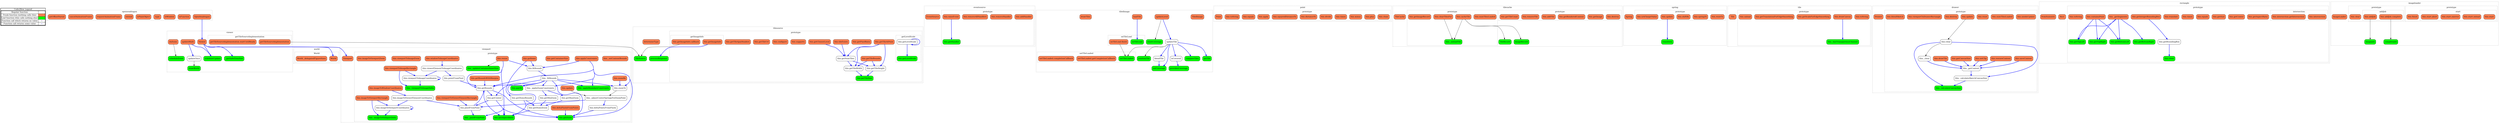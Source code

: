 digraph G {
concentrate = true;
			subgraph legend{
			rank = min;
			label = "legend";
			Legend [shape=none, margin=0, label = <
				<table cellspacing="0" cellpadding="0" border="1"><tr><td>Code2flow Legend</td></tr><tr><td>
				<table cellspacing="0">
				<tr><td>Regular function</td><td width="50px"></td></tr>
				<tr><td>Trunk function (nothing calls this)</td><td bgcolor='coral'></td></tr>
				<tr><td>Leaf function (this calls nothing else)</td><td bgcolor='green'></td></tr>
				<tr><td>Function call which returns no value</td><td>&#8594;</td></tr>
				<tr><td>Function call returns some value</td><td><font color='blue'>&#8594;</font></td></tr>
				</table></td></tr></table>
				>];}
node2 [splines=ortho shape = "rect" style = "rounded,filled" fillcolor = "coral" label = "OpenSeadragon" ];
node6 [splines=ortho shape = "rect" style = "rounded,filled" fillcolor = "coral" label = "isFunction" ];
node8 [splines=ortho shape = "rect" style = "rounded,filled" fillcolor = "coral" label = "isWindow" ];
node10 [splines=ortho shape = "rect" style = "rounded,filled" fillcolor = "coral" label = "type" ];
node12 [splines=ortho shape = "rect" style = "rounded,filled" fillcolor = "coral" label = "isPlainObject" ];
node18 [splines=ortho shape = "rect" style = "rounded,filled" fillcolor = "coral" label = "extend" ];
node21 [splines=ortho shape = "rect" style = "rounded,filled" fillcolor = "coral" label = "requestAnimationFrame" ];
node23 [splines=ortho shape = "rect" style = "rounded,filled" fillcolor = "coral" label = "cancelAnimationFrame" ];
node26 [splines=ortho shape = "rect" style = "rounded,filled" fillcolor = "coral" label = "getOffsetParent" ];
node35 [splines=ortho shape = "rect" style = "rounded,filled" fillcolor = "coral" label = "EventSource" ];
node38 [splines=ortho shape = "rect" style = "rounded,filled" fillcolor = "coral" label = "this.addHandler" ];
node40 [splines=ortho shape = "rect" style = "rounded,filled" fillcolor = "coral" label = "this.removeHandler" ];
node42 [splines=ortho shape = "rect" style = "rounded,filled" fillcolor = "coral" label = "this.removeAllHandlers" ];
node44 [splines=ortho shape = "rect" style = "rounded,filled" fillcolor = "green" label = "this.getHandler" ];
node46 [splines=ortho shape = "rect" style = "rounded,filled" fillcolor = "coral" label = "this.raiseEvent" ];
node52 [splines=ortho shape = "rect" style = "rounded,filled" fillcolor = "coral" label = "TiledImage" ];
node54 [splines=ortho shape = "rect" style = "rounded,filled" fillcolor = "coral" label = "updateLevel" ];
node56 [splines=ortho shape = "rect" style = "rounded" label = "updateTile" ];
node58 [splines=ortho shape = "rect" style = "rounded,filled" fillcolor = "green" label = "getTile" ];
node60 [splines=ortho shape = "rect" style = "rounded,filled" fillcolor = "coral" label = "loadTile" ];
node64 [splines=ortho shape = "rect" style = "rounded,filled" fillcolor = "green" label = "onTileLoad" ];
node63 [splines=ortho shape = "rect" style = "rounded,filled" fillcolor = "coral" label = "onTileLoad.finish" ];
node70 [splines=ortho shape = "rect" style = "rounded,filled" fillcolor = "green" label = "setTileLoaded" ];
node67 [splines=ortho shape = "rect" style = "rounded,filled" fillcolor = "coral" label = "setTileLoaded.getCompletionCallback" ];
node69 [splines=ortho shape = "rect" style = "rounded,filled" fillcolor = "coral" label = "setTileLoaded.completionCallback" ];
node72 [splines=ortho shape = "rect" style = "rounded,filled" fillcolor = "green" label = "positionTile" ];
node74 [splines=ortho shape = "rect" style = "rounded" label = "blendTile" ];
node76 [splines=ortho shape = "rect" style = "rounded,filled" fillcolor = "green" label = "providesCoverage" ];
node78 [splines=ortho shape = "rect" style = "rounded" label = "isCovered" ];
node80 [splines=ortho shape = "rect" style = "rounded,filled" fillcolor = "green" label = "setCoverage" ];
node82 [splines=ortho shape = "rect" style = "rounded,filled" fillcolor = "green" label = "resetCoverage" ];
node84 [splines=ortho shape = "rect" style = "rounded,filled" fillcolor = "green" label = "compareTiles" ];
node86 [splines=ortho shape = "rect" style = "rounded,filled" fillcolor = "coral" label = "drawTiles" ];
node97 [splines=ortho shape = "rect" style = "rounded,filled" fillcolor = "coral" label = "Viewer" ];
node99 [splines=ortho shape = "rect" style = "rounded,filled" fillcolor = "green" label = "_getSafeElemSize" ];
node105 [splines=ortho shape = "rect" style = "rounded,filled" fillcolor = "coral" label = "getTileSourceImplementation" ];
node102 [splines=ortho shape = "rect" style = "rounded,filled" fillcolor = "coral" label = "getTileSourceImplementation.waitUntilReady" ];
node109 [splines=ortho shape = "rect" style = "rounded,filled" fillcolor = "green" label = "scheduleUpdate" ];
node111 [splines=ortho shape = "rect" style = "rounded,filled" fillcolor = "coral" label = "updateMulti" ];
node113 [splines=ortho shape = "rect" style = "rounded" label = "updateOnce" ];
node115 [splines=ortho shape = "rect" style = "rounded,filled" fillcolor = "green" label = "drawWorld" ];
node117 [splines=ortho shape = "rect" style = "rounded,filled" fillcolor = "green" label = "scheduleZoom" ];
node119 [splines=ortho shape = "rect" style = "rounded,filled" fillcolor = "coral" label = "doZoom" ];
node127 [splines=ortho shape = "rect" style = "rounded,filled" fillcolor = "coral" label = "World" ];
node126 [splines=ortho shape = "rect" style = "rounded,filled" fillcolor = "coral" label = "World._delegatedFigureSizes" ];
node133 [splines=ortho shape = "rect" style = "rounded,filled" fillcolor = "coral" label = "Point" ];
node136 [splines=ortho shape = "rect" style = "rounded,filled" fillcolor = "coral" label = "this.clone" ];
node138 [splines=ortho shape = "rect" style = "rounded,filled" fillcolor = "coral" label = "this.plus" ];
node140 [splines=ortho shape = "rect" style = "rounded,filled" fillcolor = "coral" label = "this.minus" ];
node142 [splines=ortho shape = "rect" style = "rounded,filled" fillcolor = "coral" label = "this.times" ];
node144 [splines=ortho shape = "rect" style = "rounded,filled" fillcolor = "coral" label = "this.divide" ];
node146 [splines=ortho shape = "rect" style = "rounded,filled" fillcolor = "coral" label = "this.distanceTo" ];
node148 [splines=ortho shape = "rect" style = "rounded,filled" fillcolor = "coral" label = "this.squaredDistanceTo" ];
node150 [splines=ortho shape = "rect" style = "rounded,filled" fillcolor = "coral" label = "this.apply" ];
node152 [splines=ortho shape = "rect" style = "rounded,filled" fillcolor = "coral" label = "this.equals" ];
node154 [splines=ortho shape = "rect" style = "rounded,filled" fillcolor = "coral" label = "this.toString" ];
node177 [splines=ortho shape = "rect" style = "rounded,filled" fillcolor = "coral" label = "TileCache" ];
node160 [splines=ortho shape = "rect" style = "rounded,filled" fillcolor = "green" label = "TileRecord" ];
node162 [splines=ortho shape = "rect" style = "rounded,filled" fillcolor = "green" label = "ImageRecord" ];
node165 [splines=ortho shape = "rect" style = "rounded,filled" fillcolor = "coral" label = "this.destroy" ];
node167 [splines=ortho shape = "rect" style = "rounded,filled" fillcolor = "coral" label = "this.getImage" ];
node169 [splines=ortho shape = "rect" style = "rounded,filled" fillcolor = "coral" label = "this.getRenderedContext" ];
node171 [splines=ortho shape = "rect" style = "rounded,filled" fillcolor = "coral" label = "this.addTile" ];
node173 [splines=ortho shape = "rect" style = "rounded,filled" fillcolor = "coral" label = "this.removeTile" ];
node175 [splines=ortho shape = "rect" style = "rounded,filled" fillcolor = "coral" label = "this.getTileCount" ];
node180 [splines=ortho shape = "rect" style = "rounded,filled" fillcolor = "coral" label = "this.numTilesLoaded" ];
node182 [splines=ortho shape = "rect" style = "rounded,filled" fillcolor = "coral" label = "this.cacheTile" ];
node184 [splines=ortho shape = "rect" style = "rounded,filled" fillcolor = "coral" label = "this.clearTilesFor" ];
node186 [splines=ortho shape = "rect" style = "rounded,filled" fillcolor = "coral" label = "this.getImageRecord" ];
node188 [splines=ortho shape = "rect" style = "rounded,filled" fillcolor = "green" label = "this._unloadTile" ];
node194 [splines=ortho shape = "rect" style = "rounded,filled" fillcolor = "green" label = "TileSource" ];
node197 [splines=ortho shape = "rect" style = "rounded,filled" fillcolor = "green" label = "this.getTileSize" ];
node199 [splines=ortho shape = "rect" style = "rounded" label = "this.getTileWidth" ];
node201 [splines=ortho shape = "rect" style = "rounded" label = "this.getTileHeight" ];
node206 [splines=ortho shape = "rect" style = "rounded" label = "this.getLevelScale" ];
node205 [splines=ortho shape = "rect" style = "rounded,filled" fillcolor = "green" label = "this.getLevelScale" ];
node208 [splines=ortho shape = "rect" style = "rounded" label = "this.getNumTiles" ];
node210 [splines=ortho shape = "rect" style = "rounded,filled" fillcolor = "coral" label = "this.getPixelRatio" ];
node212 [splines=ortho shape = "rect" style = "rounded,filled" fillcolor = "coral" label = "this.getClosestLevel" ];
node214 [splines=ortho shape = "rect" style = "rounded,filled" fillcolor = "coral" label = "this.getTileAtPoint" ];
node216 [splines=ortho shape = "rect" style = "rounded,filled" fillcolor = "coral" label = "this.getTileBounds" ];
node220 [splines=ortho shape = "rect" style = "rounded,filled" fillcolor = "coral" label = "this.getImageInfo" ];
node219 [splines=ortho shape = "rect" style = "rounded,filled" fillcolor = "coral" label = "this.getImageInfo.callback" ];
node222 [splines=ortho shape = "rect" style = "rounded,filled" fillcolor = "coral" label = "this.supports" ];
node224 [splines=ortho shape = "rect" style = "rounded,filled" fillcolor = "coral" label = "this.configure" ];
node226 [splines=ortho shape = "rect" style = "rounded,filled" fillcolor = "coral" label = "this.getTileUrl" ];
node228 [splines=ortho shape = "rect" style = "rounded,filled" fillcolor = "coral" label = "this.getTileAjaxHeaders" ];
node230 [splines=ortho shape = "rect" style = "rounded,filled" fillcolor = "coral" label = "this.tileExists" ];
node232 [splines=ortho shape = "rect" style = "rounded,filled" fillcolor = "green" label = "processResponse" ];
node234 [splines=ortho shape = "rect" style = "rounded,filled" fillcolor = "coral" label = "determineType" ];
node243 [splines=ortho shape = "rect" style = "rounded,filled" fillcolor = "coral" label = "Spring" ];
node246 [splines=ortho shape = "rect" style = "rounded,filled" fillcolor = "coral" label = "this.resetTo" ];
node248 [splines=ortho shape = "rect" style = "rounded,filled" fillcolor = "coral" label = "this.springTo" ];
node250 [splines=ortho shape = "rect" style = "rounded,filled" fillcolor = "coral" label = "this.shiftBy" ];
node252 [splines=ortho shape = "rect" style = "rounded,filled" fillcolor = "coral" label = "this.update" ];
node254 [splines=ortho shape = "rect" style = "rounded,filled" fillcolor = "coral" label = "this.isAtTargetValue" ];
node256 [splines=ortho shape = "rect" style = "rounded,filled" fillcolor = "green" label = "transform" ];
node262 [splines=ortho shape = "rect" style = "rounded,filled" fillcolor = "coral" label = "Viewport" ];
node265 [splines=ortho shape = "rect" style = "rounded,filled" fillcolor = "coral" label = "this._setContentBounds" ];
node267 [splines=ortho shape = "rect" style = "rounded" label = "this.getHomeZoom" ];
node269 [splines=ortho shape = "rect" style = "rounded" label = "this.getHomeBounds" ];
node271 [splines=ortho shape = "rect" style = "rounded,filled" fillcolor = "coral" label = "this.goHome" ];
node273 [splines=ortho shape = "rect" style = "rounded" label = "this.getMinZoom" ];
node275 [splines=ortho shape = "rect" style = "rounded" label = "this.getMaxZoom" ];
node277 [splines=ortho shape = "rect" style = "rounded,filled" fillcolor = "green" label = "this.getAspectRatio" ];
node279 [splines=ortho shape = "rect" style = "rounded,filled" fillcolor = "coral" label = "this.getContainerSize" ];
node281 [splines=ortho shape = "rect" style = "rounded" label = "this.getBounds" ];
node283 [splines=ortho shape = "rect" style = "rounded,filled" fillcolor = "coral" label = "this.getBoundsWithMargins" ];
node285 [splines=ortho shape = "rect" style = "rounded" label = "this.getCenter" ];
node287 [splines=ortho shape = "rect" style = "rounded,filled" fillcolor = "green" label = "this.getZoom" ];
node289 [splines=ortho shape = "rect" style = "rounded" label = "this._applyZoomConstraints" ];
node291 [splines=ortho shape = "rect" style = "rounded,filled" fillcolor = "green" label = "this._applyBoundaryConstraints" ];
node293 [splines=ortho shape = "rect" style = "rounded,filled" fillcolor = "coral" label = "this.applyConstraints" ];
node295 [splines=ortho shape = "rect" style = "rounded" label = "this._fitBounds" ];
node297 [splines=ortho shape = "rect" style = "rounded" label = "this.fitBounds" ];
node299 [splines=ortho shape = "rect" style = "rounded,filled" fillcolor = "green" label = "this.panTo" ];
node301 [splines=ortho shape = "rect" style = "rounded,filled" fillcolor = "coral" label = "this.zoomBy" ];
node303 [splines=ortho shape = "rect" style = "rounded" label = "this.zoomTo" ];
node305 [splines=ortho shape = "rect" style = "rounded,filled" fillcolor = "coral" label = "this.resize" ];
node307 [splines=ortho shape = "rect" style = "rounded,filled" fillcolor = "green" label = "this._updateContainerInnerSize" ];
node311 [splines=ortho shape = "rect" style = "rounded,filled" fillcolor = "coral" label = "this.update" ];
node313 [splines=ortho shape = "rect" style = "rounded" label = "this._adjustCenterSpringsForZoomPoint" ];
node315 [splines=ortho shape = "rect" style = "rounded,filled" fillcolor = "coral" label = "this.deltaPixelsFromPoints" ];
node317 [splines=ortho shape = "rect" style = "rounded" label = "this.deltaPointsFromPixels" ];
node319 [splines=ortho shape = "rect" style = "rounded" label = "this.pixelFromPoint" ];
node321 [splines=ortho shape = "rect" style = "rounded,filled" fillcolor = "green" label = "this._pixelFromPoint" ];
node323 [splines=ortho shape = "rect" style = "rounded" label = "this.pointFromPixel" ];
node325 [splines=ortho shape = "rect" style = "rounded,filled" fillcolor = "green" label = "this._viewportToImageDelta" ];
node327 [splines=ortho shape = "rect" style = "rounded" label = "this.viewportToImageCoordinates" ];
node329 [splines=ortho shape = "rect" style = "rounded,filled" fillcolor = "green" label = "this._imageToViewportDelta" ];
node331 [splines=ortho shape = "rect" style = "rounded" label = "this.imageToViewportCoordinates" ];
node333 [splines=ortho shape = "rect" style = "rounded,filled" fillcolor = "coral" label = "this.imageToViewportRectangle" ];
node335 [splines=ortho shape = "rect" style = "rounded,filled" fillcolor = "coral" label = "this.viewportToImageRectangle" ];
node337 [splines=ortho shape = "rect" style = "rounded" label = "this.viewerElementToImageCoordinates" ];
node339 [splines=ortho shape = "rect" style = "rounded" label = "this.imageToViewerElementCoordinates" ];
node341 [splines=ortho shape = "rect" style = "rounded,filled" fillcolor = "coral" label = "this.windowToImageCoordinates" ];
node343 [splines=ortho shape = "rect" style = "rounded,filled" fillcolor = "coral" label = "this.imageToWindowCoordinates" ];
node345 [splines=ortho shape = "rect" style = "rounded,filled" fillcolor = "coral" label = "this.viewportToViewerElementRectangle" ];
node347 [splines=ortho shape = "rect" style = "rounded,filled" fillcolor = "coral" label = "this.viewportToImageZoom" ];
node349 [splines=ortho shape = "rect" style = "rounded,filled" fillcolor = "coral" label = "this.imageToViewportZoom" ];
node355 [splines=ortho shape = "rect" style = "rounded,filled" fillcolor = "coral" label = "Tile" ];
node358 [splines=ortho shape = "rect" style = "rounded,filled" fillcolor = "coral" label = "this.toString" ];
node360 [splines=ortho shape = "rect" style = "rounded,filled" fillcolor = "green" label = "this._hasTransparencyChannel" ];
node362 [splines=ortho shape = "rect" style = "rounded,filled" fillcolor = "coral" label = "this.drawCanvas" ];
node364 [splines=ortho shape = "rect" style = "rounded,filled" fillcolor = "coral" label = "this.getScaleForEdgeSmoothing" ];
node368 [splines=ortho shape = "rect" style = "rounded,filled" fillcolor = "coral" label = "this.getTranslationForEdgeSmoothing" ];
node370 [splines=ortho shape = "rect" style = "rounded,filled" fillcolor = "coral" label = "this.unload" ];
node376 [splines=ortho shape = "rect" style = "rounded,filled" fillcolor = "coral" label = "Drawer" ];
node379 [splines=ortho shape = "rect" style = "rounded,filled" fillcolor = "coral" label = "this.needsUpdate" ];
node381 [splines=ortho shape = "rect" style = "rounded,filled" fillcolor = "coral" label = "this.numTilesLoaded" ];
node383 [splines=ortho shape = "rect" style = "rounded,filled" fillcolor = "coral" label = "this.reset" ];
node385 [splines=ortho shape = "rect" style = "rounded,filled" fillcolor = "coral" label = "this.update" ];
node387 [splines=ortho shape = "rect" style = "rounded,filled" fillcolor = "coral" label = "this.destroy" ];
node389 [splines=ortho shape = "rect" style = "rounded" label = "this.clear" ];
node391 [splines=ortho shape = "rect" style = "rounded" label = "this._clear" ];
node393 [splines=ortho shape = "rect" style = "rounded,filled" fillcolor = "coral" label = "this.viewportToDrawerRectangle" ];
node395 [splines=ortho shape = "rect" style = "rounded,filled" fillcolor = "coral" label = "this.drawTile" ];
node397 [splines=ortho shape = "rect" style = "rounded" label = "this._getContext" ];
node399 [splines=ortho shape = "rect" style = "rounded,filled" fillcolor = "coral" label = "this.saveContext" ];
node401 [splines=ortho shape = "rect" style = "rounded,filled" fillcolor = "coral" label = "this.restoreContext" ];
node403 [splines=ortho shape = "rect" style = "rounded,filled" fillcolor = "coral" label = "this.setClip" ];
node405 [splines=ortho shape = "rect" style = "rounded,filled" fillcolor = "coral" label = "this.blendSketch" ];
node407 [splines=ortho shape = "rect" style = "rounded,filled" fillcolor = "coral" label = "this.getCanvasSize" ];
node409 [splines=ortho shape = "rect" style = "rounded,filled" fillcolor = "green" label = "this._calculateCanvasSize" ];
node411 [splines=ortho shape = "rect" style = "rounded" label = "this._calculateSketchCanvasSize" ];
node417 [splines=ortho shape = "rect" style = "rounded,filled" fillcolor = "coral" label = "Rect" ];
node419 [splines=ortho shape = "rect" style = "rounded,filled" fillcolor = "coral" label = "fromSummits" ];
node422 [splines=ortho shape = "rect" style = "rounded,filled" fillcolor = "green" label = "this.clone" ];
node424 [splines=ortho shape = "rect" style = "rounded,filled" fillcolor = "coral" label = "this.getAspectRatio" ];
node426 [splines=ortho shape = "rect" style = "rounded,filled" fillcolor = "green" label = "this.getTopLeft" ];
node428 [splines=ortho shape = "rect" style = "rounded,filled" fillcolor = "green" label = "this.getBottomRight" ];
node430 [splines=ortho shape = "rect" style = "rounded,filled" fillcolor = "green" label = "this.getTopRight" ];
node432 [splines=ortho shape = "rect" style = "rounded,filled" fillcolor = "green" label = "this.getBottomLeft" ];
node434 [splines=ortho shape = "rect" style = "rounded,filled" fillcolor = "coral" label = "this.getCenter" ];
node436 [splines=ortho shape = "rect" style = "rounded,filled" fillcolor = "coral" label = "this.getSize" ];
node438 [splines=ortho shape = "rect" style = "rounded,filled" fillcolor = "coral" label = "this.equals" ];
node440 [splines=ortho shape = "rect" style = "rounded,filled" fillcolor = "coral" label = "this.times" ];
node442 [splines=ortho shape = "rect" style = "rounded,filled" fillcolor = "coral" label = "this.translate" ];
node446 [splines=ortho shape = "rect" style = "rounded,filled" fillcolor = "coral" label = "this.intersection" ];
node445 [splines=ortho shape = "rect" style = "rounded,filled" fillcolor = "coral" label = "this.intersection.getIntersection" ];
node448 [splines=ortho shape = "rect" style = "rounded,filled" fillcolor = "coral" label = "this._getSegments" ];
node450 [splines=ortho shape = "rect" style = "rounded" label = "this.getBoundingBox" ];
node452 [splines=ortho shape = "rect" style = "rounded,filled" fillcolor = "coral" label = "this.getIntegerBoundingBox" ];
node454 [splines=ortho shape = "rect" style = "rounded,filled" fillcolor = "coral" label = "this.containsPoint" ];
node456 [splines=ortho shape = "rect" style = "rounded,filled" fillcolor = "coral" label = "this.toString" ];
node477 [splines=ortho shape = "rect" style = "rounded,filled" fillcolor = "coral" label = "ImageLoader" ];
node462 [splines=ortho shape = "rect" style = "rounded,filled" fillcolor = "green" label = "ImageJob" ];
node473 [splines=ortho shape = "rect" style = "rounded,filled" fillcolor = "coral" label = "this.start" ];
node466 [splines=ortho shape = "rect" style = "rounded,filled" fillcolor = "coral" label = "this.start.onload" ];
node468 [splines=ortho shape = "rect" style = "rounded,filled" fillcolor = "coral" label = "this.start.onerror" ];
node472 [splines=ortho shape = "rect" style = "rounded,filled" fillcolor = "coral" label = "this.start.abort" ];
node475 [splines=ortho shape = "rect" style = "rounded,filled" fillcolor = "coral" label = "this.finish" ];
node483 [splines=ortho shape = "rect" style = "rounded,filled" fillcolor = "coral" label = "this.addJob" ];
node481 [splines=ortho shape = "rect" style = "rounded,filled" fillcolor = "coral" label = "this.addJob.complete" ];
node485 [splines=ortho shape = "rect" style = "rounded,filled" fillcolor = "coral" label = "this.clear" ];
node487 [splines=ortho shape = "rect" style = "rounded,filled" fillcolor = "green" label = "completeJob" ];
node46 -> node44 [color="blue" penwidth="2"];
node54 -> node56 [color="blue" penwidth="2"];
node54 -> node82;
node56 -> node58 [color="blue" penwidth="2"];
node56 -> node70;
node56 -> node72;
node56 -> node74 [color="blue" penwidth="2"];
node56 -> node78 [color="blue" penwidth="2"];
node56 -> node80 [color="blue" penwidth="2"];
node56 -> node84 [color="blue" penwidth="2"];
node60 -> node64 [color="blue" penwidth="2"];
node63 -> node70;
node74 -> node80 [color="blue" penwidth="2"];
node78 -> node76 [color="blue" penwidth="2"];
node97 -> node99 [color="blue" penwidth="2"];
node97 -> node109 [color="blue" penwidth="2"];
node105 -> node194;
node111 -> node109 [color="blue" penwidth="2"];
node111 -> node113 [color="blue" penwidth="2"];
node113 -> node115;
node119 -> node117;
node182 -> node160;
node182 -> node162;
node182 -> node188;
node184 -> node188;
node199 -> node197 [color="blue" penwidth="2"];
node201 -> node197 [color="blue" penwidth="2"];
node206 -> node206 [color="blue" penwidth="2"];
node206 -> node205 [color="blue" penwidth="2"];
node208 -> node199 [color="blue" penwidth="2"];
node208 -> node201 [color="blue" penwidth="2"];
node212 -> node208 [color="blue" penwidth="2"];
node214 -> node199 [color="blue" penwidth="2"];
node214 -> node201 [color="blue" penwidth="2"];
node214 -> node208 [color="blue" penwidth="2"];
node216 -> node199 [color="blue" penwidth="2"];
node216 -> node201 [color="blue" penwidth="2"];
node220 -> node232 [color="blue" penwidth="2"];
node219 -> node194;
node230 -> node208 [color="blue" penwidth="2"];
node252 -> node256 [color="blue" penwidth="2"];
node267 -> node277 [color="blue" penwidth="2"];
node269 -> node267 [color="blue" penwidth="2"];
node269 -> node277 [color="blue" penwidth="2"];
node271 -> node269 [color="blue" penwidth="2"];
node271 -> node297 [color="blue" penwidth="2"];
node273 -> node267 [color="blue" penwidth="2"];
node275 -> node267 [color="blue" penwidth="2"];
node281 -> node277 [color="blue" penwidth="2"];
node281 -> node285 [color="blue" penwidth="2"];
node281 -> node287 [color="blue" penwidth="2"];
node283 -> node281 [color="blue" penwidth="2"];
node285 -> node277 [color="blue" penwidth="2"];
node285 -> node287 [color="blue" penwidth="2"];
node285 -> node319 [color="blue" penwidth="2"];
node285 -> node321 [color="blue" penwidth="2"];
node289 -> node273 [color="blue" penwidth="2"];
node289 -> node275 [color="blue" penwidth="2"];
node293 -> node281 [color="blue" penwidth="2"];
node293 -> node287 [color="blue" penwidth="2"];
node293 -> node289 [color="blue" penwidth="2"];
node293 -> node291 [color="blue" penwidth="2"];
node293 -> node297 [color="blue" penwidth="2"];
node293 -> node303 [color="blue" penwidth="2"];
node295 -> node277 [color="blue" penwidth="2"];
node295 -> node281 [color="blue" penwidth="2"];
node295 -> node285 [color="blue" penwidth="2"];
node295 -> node287 [color="blue" penwidth="2"];
node295 -> node289 [color="blue" penwidth="2"];
node295 -> node291 [color="blue" penwidth="2"];
node295 -> node299 [color="blue" penwidth="2"];
node295 -> node303 [color="blue" penwidth="2"];
node297 -> node295 [color="blue" penwidth="2"];
node301 -> node303 [color="blue" penwidth="2"];
node303 -> node313;
node305 -> node277 [color="blue" penwidth="2"];
node305 -> node281 [color="blue" penwidth="2"];
node305 -> node297 [color="blue" penwidth="2"];
node305 -> node307;
node311 -> node313;
node313 -> node317 [color="blue" penwidth="2"];
node313 -> node319 [color="blue" penwidth="2"];
node315 -> node287 [color="blue" penwidth="2"];
node317 -> node287 [color="blue" penwidth="2"];
node319 -> node281 [color="blue" penwidth="2"];
node319 -> node321 [color="blue" penwidth="2"];
node323 -> node281 [color="blue" penwidth="2"];
node327 -> node325 [color="blue" penwidth="2"];
node327 -> node327 [color="blue" penwidth="2"];
node331 -> node329 [color="blue" penwidth="2"];
node331 -> node331 [color="blue" penwidth="2"];
node333 -> node329 [color="blue" penwidth="2"];
node333 -> node331 [color="blue" penwidth="2"];
node335 -> node325 [color="blue" penwidth="2"];
node335 -> node327 [color="blue" penwidth="2"];
node337 -> node323 [color="blue" penwidth="2"];
node337 -> node327 [color="blue" penwidth="2"];
node339 -> node319 [color="blue" penwidth="2"];
node339 -> node331 [color="blue" penwidth="2"];
node341 -> node337 [color="blue" penwidth="2"];
node343 -> node339 [color="blue" penwidth="2"];
node345 -> node319 [color="blue" penwidth="2"];
node362 -> node360 [color="blue" penwidth="2"];
node385 -> node389;
node389 -> node391;
node389 -> node409 [color="blue" penwidth="2"];
node389 -> node411 [color="blue" penwidth="2"];
node391 -> node397 [color="blue" penwidth="2"];
node395 -> node397 [color="blue" penwidth="2"];
node397 -> node411 [color="blue" penwidth="2"];
node399 -> node397 [color="blue" penwidth="2"];
node401 -> node397 [color="blue" penwidth="2"];
node403 -> node397 [color="blue" penwidth="2"];
node407 -> node397 [color="blue" penwidth="2"];
node411 -> node409 [color="blue" penwidth="2"];
node448 -> node426 [color="blue" penwidth="2"];
node448 -> node428 [color="blue" penwidth="2"];
node448 -> node430 [color="blue" penwidth="2"];
node448 -> node432 [color="blue" penwidth="2"];
node450 -> node422 [color="blue" penwidth="2"];
node452 -> node450 [color="blue" penwidth="2"];
node454 -> node426 [color="blue" penwidth="2"];
node454 -> node430 [color="blue" penwidth="2"];
node454 -> node432 [color="blue" penwidth="2"];
node483 -> node462;
node481 -> node487;
node2 -> node97 [color="blue" penwidth="2"];
node97 -> node262 [color="blue" penwidth="2"];
node97 -> node127 [color="blue" penwidth="2"];
subgraph clusteropenseadragon0{
node2 node6 node8 node10 node12 node18 node21 node23 node26 node2 node6 node8 node10 node12 node18 node21 node23 node26 ;
label="openseadragon";
style=filled;
color=black;
graph[style=dotted];
};
subgraph clustereventsource31{
node35 node38 node40 node42 node44 node46 node35 ;
label="eventsource";
style=filled;
color=black;
graph[style=dotted];
subgraph clusterprototype36{
node38 node40 node42 node44 node46 node38 node40 node42 node44 node46 ;
label="prototype";
style=filled;
color=black;
graph[style=dotted];
}};
subgraph clustertiledimage49{
node52 node54 node56 node58 node60 node64 node63 node70 node67 node69 node72 node74 node76 node78 node80 node82 node84 node86 node52 node54 node56 node58 node60 node72 node74 node76 node78 node80 node82 node84 node86 ;
label="tiledimage";
style=filled;
color=black;
graph[style=dotted];
subgraph clusteronTileLoad61{
node64 node63 node63 ;
label="onTileLoad";
style=filled;
color=black;
graph[style=dotted];
}subgraph clustersetTileLoaded65{
node70 node67 node69 node67 node69 ;
label="setTileLoaded";
style=filled;
color=black;
graph[style=dotted];
}};
subgraph clusterviewer89{
node97 node99 node105 node102 node109 node111 node113 node115 node117 node119 node97 node99 node109 node111 node113 node115 node117 node119 ;
label="viewer";
style=filled;
color=black;
graph[style=dotted];
subgraph clustergetTileSourceImplementation100{
node105 node102 node102 ;
label="getTileSourceImplementation";
style=filled;
color=black;
graph[style=dotted];
}};
subgraph clusterworld122{
node127 node126 ;
label="world";
style=filled;
color=black;
graph[style=dotted];
subgraph clusterWorld124{
node127 node126 node126 ;
label="World";
style=filled;
color=black;
graph[style=dotted];
}};
subgraph clusterpoint130{
node133 node136 node138 node140 node142 node144 node146 node148 node150 node152 node154 node133 ;
label="point";
style=filled;
color=black;
graph[style=dotted];
subgraph clusterprototype134{
node136 node138 node140 node142 node144 node146 node148 node150 node152 node154 node136 node138 node140 node142 node144 node146 node148 node150 node152 node154 ;
label="prototype";
style=filled;
color=black;
graph[style=dotted];
}};
subgraph clustertilecache157{
node177 node160 node162 node165 node167 node169 node171 node173 node175 node180 node182 node184 node186 node188 node177 node160 node162 ;
label="tilecache";
style=filled;
color=black;
graph[style=dotted];
subgraph clusterprototype163{
node165 node167 node169 node171 node173 node175 node165 node167 node169 node171 node173 node175 ;
label="prototype";
style=filled;
color=black;
graph[style=dotted];
}subgraph clusterprototype178{
node180 node182 node184 node186 node188 node180 node182 node184 node186 node188 ;
label="prototype";
style=filled;
color=black;
graph[style=dotted];
}};
subgraph clustertilesource191{
node194 node197 node199 node201 node206 node205 node208 node210 node212 node214 node216 node220 node219 node222 node224 node226 node228 node230 node232 node234 node194 node232 node234 ;
label="tilesource";
style=filled;
color=black;
graph[style=dotted];
subgraph clusterprototype195{
node197 node199 node201 node206 node205 node208 node210 node212 node214 node216 node220 node219 node222 node224 node226 node228 node230 node197 node199 node201 node208 node210 node212 node214 node216 node222 node224 node226 node228 node230 ;
label="prototype";
style=filled;
color=black;
graph[style=dotted];
subgraph clustergetLevelScale202{
node206 node205 node205 ;
label="getLevelScale";
style=filled;
color=black;
graph[style=dotted];
}subgraph clustergetImageInfo217{
node220 node219 node219 ;
label="getImageInfo";
style=filled;
color=black;
graph[style=dotted];
}}};
subgraph clusterspring237{
node243 node246 node248 node250 node252 node254 node256 node243 node256 ;
label="spring";
style=filled;
color=black;
graph[style=dotted];
subgraph clusterprototype244{
node246 node248 node250 node252 node254 node246 node248 node250 node252 node254 ;
label="prototype";
style=filled;
color=black;
graph[style=dotted];
}};
subgraph clusterviewport259{
node262 node265 node267 node269 node271 node273 node275 node277 node279 node281 node283 node285 node287 node289 node291 node293 node295 node297 node299 node301 node303 node305 node307 node311 node313 node315 node317 node319 node321 node323 node325 node327 node329 node331 node333 node335 node337 node339 node341 node343 node345 node347 node349 node262 ;
label="viewport";
style=filled;
color=black;
graph[style=dotted];
subgraph clusterprototype263{
node265 node267 node269 node271 node273 node275 node277 node279 node281 node283 node285 node287 node289 node291 node293 node295 node297 node299 node301 node303 node305 node307 node311 node313 node315 node317 node319 node321 node323 node325 node327 node329 node331 node333 node335 node337 node339 node341 node343 node345 node347 node349 node265 node267 node269 node271 node273 node275 node277 node279 node281 node283 node285 node287 node289 node291 node293 node295 node297 node299 node301 node303 node305 node307 node311 node313 node315 node317 node319 node321 node323 node325 node327 node329 node331 node333 node335 node337 node339 node341 node343 node345 node347 node349 ;
label="prototype";
style=filled;
color=black;
graph[style=dotted];
}};
subgraph clustertile352{
node355 node358 node360 node362 node364 node368 node370 node355 ;
label="tile";
style=filled;
color=black;
graph[style=dotted];
subgraph clusterprototype356{
node358 node360 node362 node364 node368 node370 node358 node360 node362 node364 node368 node370 ;
label="prototype";
style=filled;
color=black;
graph[style=dotted];
}};
subgraph clusterdrawer373{
node376 node379 node381 node383 node385 node387 node389 node391 node393 node395 node397 node399 node401 node403 node405 node407 node409 node411 node376 ;
label="drawer";
style=filled;
color=black;
graph[style=dotted];
subgraph clusterprototype377{
node379 node381 node383 node385 node387 node389 node391 node393 node395 node397 node399 node401 node403 node405 node407 node409 node411 node379 node381 node383 node385 node387 node389 node391 node393 node395 node397 node399 node401 node403 node405 node407 node409 node411 ;
label="prototype";
style=filled;
color=black;
graph[style=dotted];
}};
subgraph clusterrectangle414{
node417 node419 node422 node424 node426 node428 node430 node432 node434 node436 node438 node440 node442 node446 node445 node448 node450 node452 node454 node456 node417 node419 ;
label="rectangle";
style=filled;
color=black;
graph[style=dotted];
subgraph clusterprototype420{
node422 node424 node426 node428 node430 node432 node434 node436 node438 node440 node442 node446 node445 node448 node450 node452 node454 node456 node422 node424 node426 node428 node430 node432 node434 node436 node438 node440 node442 node448 node450 node452 node454 node456 ;
label="prototype";
style=filled;
color=black;
graph[style=dotted];
subgraph clusterintersection443{
node446 node445 node445 ;
label="intersection";
style=filled;
color=black;
graph[style=dotted];
}}};
subgraph clusterimageloader459{
node477 node462 node473 node466 node468 node472 node475 node483 node481 node485 node487 node477 node462 node487 ;
label="imageloader";
style=filled;
color=black;
graph[style=dotted];
subgraph clusterprototype463{
node473 node466 node468 node472 node475 node475 ;
label="prototype";
style=filled;
color=black;
graph[style=dotted];
subgraph clusterstart464{
node473 node466 node468 node472 node466 node468 node472 ;
label="start";
style=filled;
color=black;
graph[style=dotted];
}}subgraph clusterprototype478{
node483 node481 node485 node485 ;
label="prototype";
style=filled;
color=black;
graph[style=dotted];
subgraph clusteraddJob479{
node483 node481 node481 ;
label="addJob";
style=filled;
color=black;
graph[style=dotted];
}}};
}
